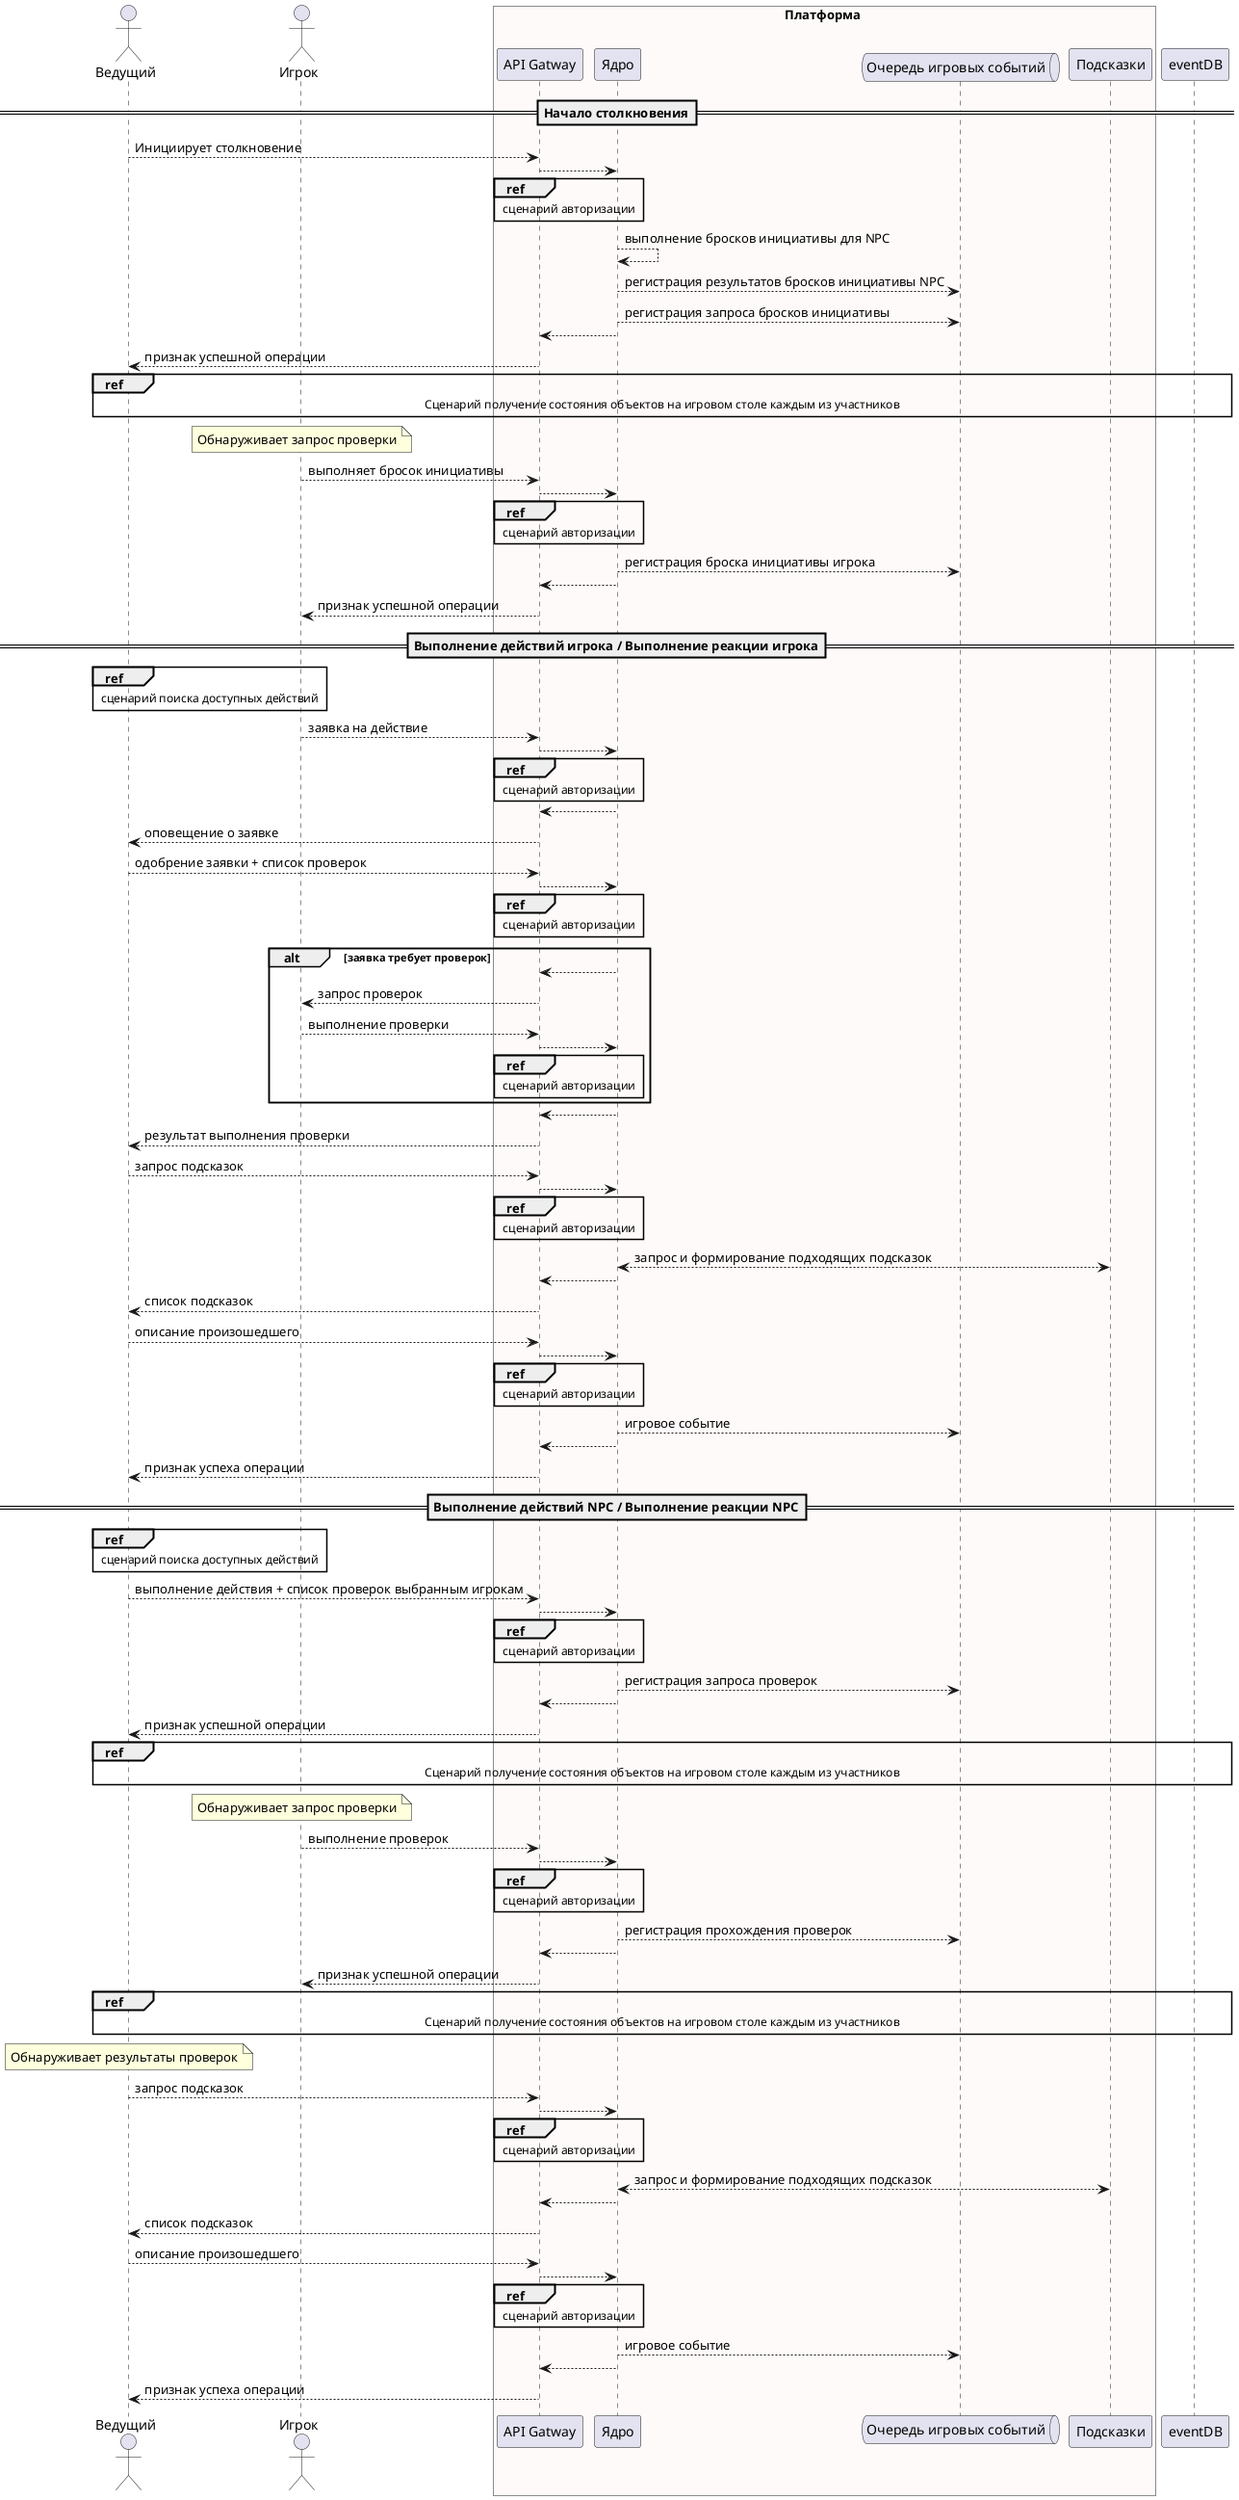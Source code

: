 @startuml
actor "Ведущий" as dm
actor "Игрок" as player
box Платформа #snow
participant "API Gatway" as gateway
participant "Ядро" as core
queue "Очередь игровых событий" as eventQueue
participant "Подсказки" as hints
end box

==Начало столкновения==
dm --> gateway: Инициирует столкновение
gateway --> core
ref over gateway, core: сценарий авторизации
core --> core: выполнение бросков инициативы для NPC
core --> eventQueue: регистрация результатов бросков инициативы NPC
core --> eventQueue: регистрация запроса бросков инициативы
core --> gateway
gateway --> dm: признак успешной операции

ref over dm, player, eventDB: Сценарий получение состояния объектов на игровом столе каждым из участников
note over player: Обнаруживает запрос проверки
player --> gateway: выполняет бросок инициативы
gateway --> core
ref over gateway, core: сценарий авторизации
core --> eventQueue: регистрация броска инициативы игрока
core --> gateway
gateway --> player: признак успешной операции

==Выполнение действий игрока / Выполнение реакции игрока==
ref over dm, player: сценарий поиска доступных действий
player --> gateway: заявка на действие
gateway --> core
ref over gateway, core: сценарий авторизации
core --> gateway
gateway --> dm: оповещение о заявке

dm --> gateway: одобрение заявки + список проверок
gateway --> core
ref over gateway, core: сценарий авторизации
alt заявка требует проверок
core --> gateway
gateway --> player: запрос проверок
player --> gateway: выполнение проверки
gateway --> core
ref over gateway, core: сценарий авторизации
end
core --> gateway
gateway --> dm: результат выполнения проверки

dm --> gateway: запрос подсказок
gateway --> core
ref over gateway, core: сценарий авторизации
core <--> hints: запрос и формирование подходящих подсказок
core --> gateway
gateway --> dm: список подсказок

dm --> gateway: описание произошедшего
gateway --> core
ref over gateway, core: сценарий авторизации
core --> eventQueue: игровое событие
core --> gateway
gateway --> dm: признак успеха операции

==Выполнение действий NPC / Выполнение реакции NPC==
ref over dm, player: сценарий поиска доступных действий
dm --> gateway: выполнение действия + список проверок выбранным игрокам
gateway --> core
ref over gateway, core: сценарий авторизации
core --> eventQueue: регистрация запроса проверок
core --> gateway
gateway --> dm: признак успешной операции

ref over dm, player, eventDB: Сценарий получение состояния объектов на игровом столе каждым из участников
note over player: Обнаруживает запрос проверки

player --> gateway: выполнение проверок
gateway --> core
ref over gateway, core: сценарий авторизации
core --> eventQueue: регистрация прохождения проверок
core --> gateway
gateway --> player: признак успешной операции

ref over dm, player, eventDB: Сценарий получение состояния объектов на игровом столе каждым из участников
note over dm: Обнаруживает результаты проверок

dm --> gateway: запрос подсказок
gateway --> core
ref over gateway, core: сценарий авторизации
core <--> hints: запрос и формирование подходящих подсказок
core --> gateway
gateway --> dm: список подсказок

dm --> gateway: описание произошедшего
gateway --> core
ref over gateway, core: сценарий авторизации
core --> eventQueue: игровое событие
core --> gateway
gateway --> dm: признак успеха операции
@enduml

